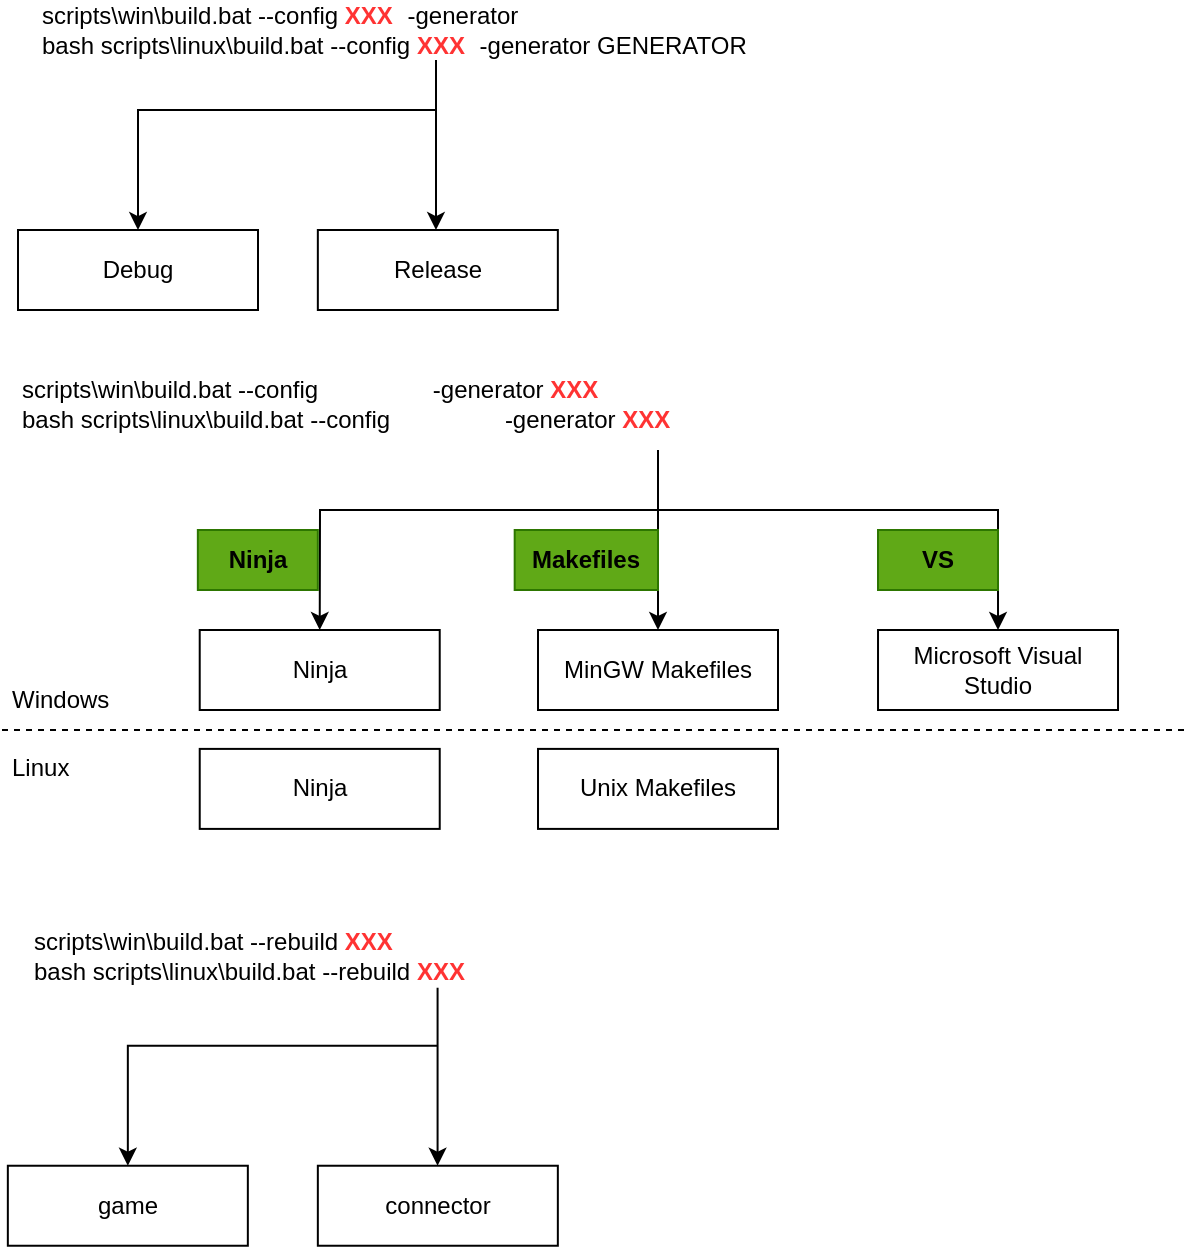 <mxfile version="21.6.8" type="device">
  <diagram name="Page-1" id="aEXz9GbgNk-Wav2oB7Ce">
    <mxGraphModel dx="1421" dy="821" grid="1" gridSize="9.842" guides="1" tooltips="1" connect="1" arrows="1" fold="1" page="1" pageScale="1" pageWidth="2000" pageHeight="2000" math="0" shadow="0">
      <root>
        <mxCell id="0" />
        <mxCell id="1" parent="0" />
        <mxCell id="ldwvQuifN-9-D__bzeTj-1" value="Ninja" style="rounded=0;whiteSpace=wrap;html=1;" parent="1" vertex="1">
          <mxGeometry x="570.86" y="600" width="120" height="40" as="geometry" />
        </mxCell>
        <mxCell id="ldwvQuifN-9-D__bzeTj-2" value="MinGW Makefiles" style="rounded=0;whiteSpace=wrap;html=1;" parent="1" vertex="1">
          <mxGeometry x="740" y="600" width="120" height="40" as="geometry" />
        </mxCell>
        <mxCell id="ldwvQuifN-9-D__bzeTj-3" value="Microsoft Visual Studio" style="rounded=0;whiteSpace=wrap;html=1;" parent="1" vertex="1">
          <mxGeometry x="910.01" y="600" width="120" height="40" as="geometry" />
        </mxCell>
        <mxCell id="ldwvQuifN-9-D__bzeTj-5" value="" style="endArrow=classic;html=1;rounded=0;entryX=0.5;entryY=0;entryDx=0;entryDy=0;" parent="1" target="ldwvQuifN-9-D__bzeTj-1" edge="1">
          <mxGeometry width="50" height="50" relative="1" as="geometry">
            <mxPoint x="800" y="510" as="sourcePoint" />
            <mxPoint x="910" y="440" as="targetPoint" />
            <Array as="points">
              <mxPoint x="800" y="540" />
              <mxPoint x="631" y="540" />
            </Array>
          </mxGeometry>
        </mxCell>
        <mxCell id="ldwvQuifN-9-D__bzeTj-6" value="&lt;b&gt;Ninja&lt;/b&gt;" style="text;html=1;strokeColor=#2D7600;fillColor=#60a917;align=center;verticalAlign=middle;whiteSpace=wrap;rounded=0;fontColor=#000000;" parent="1" vertex="1">
          <mxGeometry x="569.92" y="550" width="60" height="30" as="geometry" />
        </mxCell>
        <mxCell id="ldwvQuifN-9-D__bzeTj-7" value="" style="endArrow=classic;html=1;rounded=0;entryX=0.5;entryY=0;entryDx=0;entryDy=0;" parent="1" target="ldwvQuifN-9-D__bzeTj-2" edge="1">
          <mxGeometry width="50" height="50" relative="1" as="geometry">
            <mxPoint x="800" y="540" as="sourcePoint" />
            <mxPoint x="870" y="550" as="targetPoint" />
          </mxGeometry>
        </mxCell>
        <mxCell id="ldwvQuifN-9-D__bzeTj-8" value="&lt;b&gt;Makefiles&lt;/b&gt;" style="text;html=1;strokeColor=#2D7600;fillColor=#60a917;align=center;verticalAlign=middle;whiteSpace=wrap;rounded=0;fontColor=#000000;" parent="1" vertex="1">
          <mxGeometry x="728.34" y="550" width="71.66" height="30" as="geometry" />
        </mxCell>
        <mxCell id="ldwvQuifN-9-D__bzeTj-9" value="" style="endArrow=classic;html=1;rounded=0;entryX=0.5;entryY=0;entryDx=0;entryDy=0;" parent="1" target="ldwvQuifN-9-D__bzeTj-3" edge="1">
          <mxGeometry width="50" height="50" relative="1" as="geometry">
            <mxPoint x="800" y="540" as="sourcePoint" />
            <mxPoint x="960" y="510" as="targetPoint" />
            <Array as="points">
              <mxPoint x="970" y="540" />
            </Array>
          </mxGeometry>
        </mxCell>
        <mxCell id="ldwvQuifN-9-D__bzeTj-10" value="&lt;b&gt;VS&lt;/b&gt;" style="text;html=1;strokeColor=#2D7600;fillColor=#60a917;align=center;verticalAlign=middle;whiteSpace=wrap;rounded=0;fontColor=#000000;" parent="1" vertex="1">
          <mxGeometry x="910" y="550" width="60" height="30" as="geometry" />
        </mxCell>
        <mxCell id="ldwvQuifN-9-D__bzeTj-11" value="game" style="rounded=0;whiteSpace=wrap;html=1;" parent="1" vertex="1">
          <mxGeometry x="474.92" y="867.87" width="120" height="40" as="geometry" />
        </mxCell>
        <mxCell id="ldwvQuifN-9-D__bzeTj-12" value="connector" style="rounded=0;whiteSpace=wrap;html=1;" parent="1" vertex="1">
          <mxGeometry x="629.92" y="867.87" width="120" height="40" as="geometry" />
        </mxCell>
        <mxCell id="ldwvQuifN-9-D__bzeTj-15" value="" style="endArrow=classic;html=1;rounded=0;entryX=0.5;entryY=0;entryDx=0;entryDy=0;" parent="1" edge="1">
          <mxGeometry width="50" height="50" relative="1" as="geometry">
            <mxPoint x="689.92" y="807.87" as="sourcePoint" />
            <mxPoint x="534.92" y="867.87" as="targetPoint" />
            <Array as="points">
              <mxPoint x="534.92" y="807.87" />
            </Array>
          </mxGeometry>
        </mxCell>
        <mxCell id="ldwvQuifN-9-D__bzeTj-17" value="" style="endArrow=classic;html=1;rounded=0;entryX=0.5;entryY=0;entryDx=0;entryDy=0;" parent="1" edge="1">
          <mxGeometry width="50" height="50" relative="1" as="geometry">
            <mxPoint x="689.79" y="778.87" as="sourcePoint" />
            <mxPoint x="689.79" y="867.87" as="targetPoint" />
          </mxGeometry>
        </mxCell>
        <mxCell id="ldwvQuifN-9-D__bzeTj-23" value="scripts\win\build.bat --config&amp;nbsp;&lt;font color=&quot;#ffffff&quot;&gt;CONFIG -&lt;/font&gt;-generator&amp;nbsp;&lt;b style=&quot;&quot;&gt;&lt;font color=&quot;#ff3333&quot;&gt;XXX&lt;br&gt;&lt;/font&gt;&lt;/b&gt;bash scripts\linux\build.bat --config&amp;nbsp;&lt;font color=&quot;#ffffff&quot;&gt;CONFIG -&lt;/font&gt;-generator&amp;nbsp;&lt;b&gt;&lt;font color=&quot;#ff3333&quot;&gt;XXX&lt;/font&gt;&lt;/b&gt;&lt;b style=&quot;&quot;&gt;&lt;font color=&quot;#ff3333&quot;&gt;&lt;br&gt;&lt;/font&gt;&lt;/b&gt;" style="text;html=1;strokeColor=none;fillColor=none;align=left;verticalAlign=middle;whiteSpace=wrap;rounded=0;" parent="1" vertex="1">
          <mxGeometry x="480" y="472.44" width="482.28" height="30" as="geometry" />
        </mxCell>
        <mxCell id="ldwvQuifN-9-D__bzeTj-29" value="Debug" style="rounded=0;whiteSpace=wrap;html=1;" parent="1" vertex="1">
          <mxGeometry x="480.002" y="400.002" width="120" height="40" as="geometry" />
        </mxCell>
        <mxCell id="ldwvQuifN-9-D__bzeTj-30" value="Release" style="rounded=0;whiteSpace=wrap;html=1;" parent="1" vertex="1">
          <mxGeometry x="629.922" y="400.002" width="120" height="40" as="geometry" />
        </mxCell>
        <mxCell id="ldwvQuifN-9-D__bzeTj-32" value="" style="endArrow=classic;html=1;rounded=0;entryX=0.5;entryY=0;entryDx=0;entryDy=0;" parent="1" edge="1">
          <mxGeometry width="50" height="50" relative="1" as="geometry">
            <mxPoint x="689.002" y="340.002" as="sourcePoint" />
            <mxPoint x="540.002" y="400.002" as="targetPoint" />
            <Array as="points">
              <mxPoint x="540.002" y="340.002" />
            </Array>
          </mxGeometry>
        </mxCell>
        <mxCell id="ldwvQuifN-9-D__bzeTj-33" value="" style="endArrow=classic;html=1;rounded=0;entryX=0.5;entryY=0;entryDx=0;entryDy=0;" parent="1" edge="1">
          <mxGeometry width="50" height="50" relative="1" as="geometry">
            <mxPoint x="689.002" y="315.002" as="sourcePoint" />
            <mxPoint x="688.982" y="400.003" as="targetPoint" />
          </mxGeometry>
        </mxCell>
        <mxCell id="nXXH1kAWKm3HQMa8ca4o-1" value="Ninja" style="rounded=0;whiteSpace=wrap;html=1;" vertex="1" parent="1">
          <mxGeometry x="570.863" y="659.452" width="120" height="40" as="geometry" />
        </mxCell>
        <mxCell id="nXXH1kAWKm3HQMa8ca4o-2" value="Unix Makefiles" style="rounded=0;whiteSpace=wrap;html=1;" vertex="1" parent="1">
          <mxGeometry x="740.003" y="659.452" width="120" height="40" as="geometry" />
        </mxCell>
        <mxCell id="nXXH1kAWKm3HQMa8ca4o-3" value="" style="endArrow=none;dashed=1;html=1;rounded=0;" edge="1" parent="1">
          <mxGeometry width="50" height="50" relative="1" as="geometry">
            <mxPoint x="472" y="650" as="sourcePoint" />
            <mxPoint x="1063" y="650" as="targetPoint" />
          </mxGeometry>
        </mxCell>
        <mxCell id="nXXH1kAWKm3HQMa8ca4o-4" value="Windows" style="text;html=1;strokeColor=none;fillColor=none;align=left;verticalAlign=middle;whiteSpace=wrap;rounded=0;" vertex="1" parent="1">
          <mxGeometry x="474.92" y="620.08" width="55.43" height="30" as="geometry" />
        </mxCell>
        <mxCell id="nXXH1kAWKm3HQMa8ca4o-5" value="Linux" style="text;html=1;strokeColor=none;fillColor=none;align=left;verticalAlign=middle;whiteSpace=wrap;rounded=0;" vertex="1" parent="1">
          <mxGeometry x="474.92" y="659.45" width="55.43" height="19.21" as="geometry" />
        </mxCell>
        <mxCell id="nXXH1kAWKm3HQMa8ca4o-6" value="scripts\win\build.bat --config&amp;nbsp;&lt;b style=&quot;&quot;&gt;&lt;font color=&quot;#ff3333&quot;&gt;XXX &lt;/font&gt;&lt;/b&gt;&lt;font color=&quot;#ffffff&quot;&gt;-&lt;/font&gt;-generator&amp;nbsp;&lt;font color=&quot;#ffffff&quot;&gt;GENERATOR&lt;/font&gt;&lt;br&gt;bash scripts\linux\build.bat --config&amp;nbsp;&lt;b style=&quot;&quot;&gt;&lt;font color=&quot;#ff3333&quot;&gt;XXX &lt;/font&gt;&lt;/b&gt;&lt;font color=&quot;#ffffff&quot;&gt;-&lt;/font&gt;-generator&amp;nbsp;GENERATOR&lt;b style=&quot;&quot;&gt;&lt;font color=&quot;#ff3333&quot;&gt;&lt;br&gt;&lt;/font&gt;&lt;/b&gt;" style="text;html=1;strokeColor=none;fillColor=none;align=left;verticalAlign=middle;whiteSpace=wrap;rounded=0;" vertex="1" parent="1">
          <mxGeometry x="489.84" y="285.43" width="374.01" height="30" as="geometry" />
        </mxCell>
        <mxCell id="nXXH1kAWKm3HQMa8ca4o-7" value="scripts\win\build.bat --rebuild&amp;nbsp;&lt;b style=&quot;&quot;&gt;&lt;font color=&quot;#ff3333&quot;&gt;XXX&lt;/font&gt;&lt;/b&gt;&lt;br&gt;bash scripts\linux\build.bat --rebuild&amp;nbsp;&lt;b style=&quot;&quot;&gt;&lt;font color=&quot;#ff3333&quot;&gt;XXX&lt;/font&gt;&lt;/b&gt;&lt;b style=&quot;&quot;&gt;&lt;font color=&quot;#ff3333&quot;&gt;&lt;br&gt;&lt;/font&gt;&lt;/b&gt;" style="text;html=1;strokeColor=none;fillColor=none;align=left;verticalAlign=middle;whiteSpace=wrap;rounded=0;" vertex="1" parent="1">
          <mxGeometry x="485.992" y="748.033" width="374.01" height="30" as="geometry" />
        </mxCell>
      </root>
    </mxGraphModel>
  </diagram>
</mxfile>
